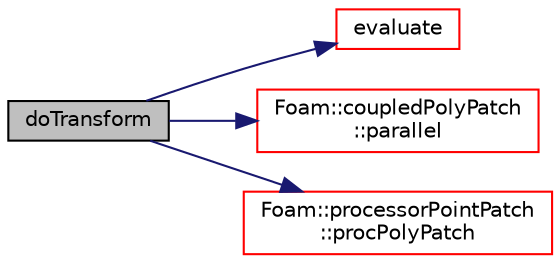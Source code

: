 digraph "doTransform"
{
  bgcolor="transparent";
  edge [fontname="Helvetica",fontsize="10",labelfontname="Helvetica",labelfontsize="10"];
  node [fontname="Helvetica",fontsize="10",shape=record];
  rankdir="LR";
  Node266 [label="doTransform",height=0.2,width=0.4,color="black", fillcolor="grey75", style="filled", fontcolor="black"];
  Node266 -> Node267 [color="midnightblue",fontsize="10",style="solid",fontname="Helvetica"];
  Node267 [label="evaluate",height=0.2,width=0.4,color="red",URL="$a27709.html#ae591186d8bf9e7c4db700390ac9dfff7",tooltip="Evaluate the patch field. "];
  Node266 -> Node388 [color="midnightblue",fontsize="10",style="solid",fontname="Helvetica"];
  Node388 [label="Foam::coupledPolyPatch\l::parallel",height=0.2,width=0.4,color="red",URL="$a28581.html#a6f2ad23016ecf05385032d2ea2fea27d",tooltip="Are the cyclic planes parallel. "];
  Node266 -> Node390 [color="midnightblue",fontsize="10",style="solid",fontname="Helvetica"];
  Node390 [label="Foam::processorPointPatch\l::procPolyPatch",height=0.2,width=0.4,color="red",URL="$a28445.html#a6e1838f97bd9d85c69e85276698418d2",tooltip="Return the underlying processorPolyPatch. "];
}
